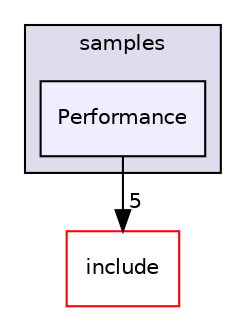 digraph "c++/3rdParty/plog/samples/Performance" {
  bgcolor=transparent;
  compound=true
  node [ fontsize="10", fontname="Helvetica"];
  edge [ labelfontsize="10", labelfontname="Helvetica"];
  subgraph clusterdir_8d03fde5493a5e8d8675f397fdf6800f {
    graph [ bgcolor="#ddddee", pencolor="black", label="samples" fontname="Helvetica", fontsize="10", URL="dir_8d03fde5493a5e8d8675f397fdf6800f.html"]
  dir_9417da09a929bb9af413961c6d441757 [shape=box, label="Performance", style="filled", fillcolor="#eeeeff", pencolor="black", URL="dir_9417da09a929bb9af413961c6d441757.html"];
  }
  dir_05ea78ffc4ddc4f6d9a6448a24f50fa8 [shape=box label="include" color="red" URL="dir_05ea78ffc4ddc4f6d9a6448a24f50fa8.html"];
  dir_9417da09a929bb9af413961c6d441757->dir_05ea78ffc4ddc4f6d9a6448a24f50fa8 [headlabel="5", labeldistance=1.5 headhref="dir_000021_000027.html"];
}
